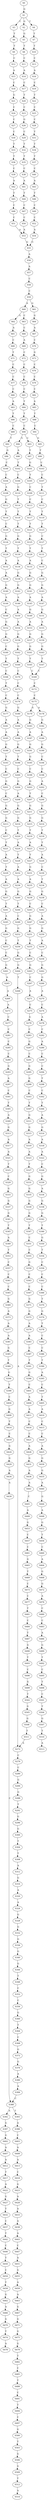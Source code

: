 strict digraph  {
	S0 -> S1 [ label = G ];
	S1 -> S2 [ label = G ];
	S1 -> S3 [ label = C ];
	S1 -> S4 [ label = T ];
	S2 -> S5 [ label = G ];
	S3 -> S6 [ label = T ];
	S4 -> S7 [ label = T ];
	S5 -> S8 [ label = T ];
	S6 -> S9 [ label = T ];
	S7 -> S10 [ label = T ];
	S8 -> S11 [ label = C ];
	S9 -> S12 [ label = C ];
	S10 -> S13 [ label = C ];
	S11 -> S14 [ label = A ];
	S12 -> S15 [ label = A ];
	S13 -> S16 [ label = A ];
	S14 -> S17 [ label = C ];
	S15 -> S18 [ label = C ];
	S16 -> S19 [ label = C ];
	S17 -> S20 [ label = T ];
	S18 -> S21 [ label = G ];
	S19 -> S22 [ label = T ];
	S20 -> S23 [ label = C ];
	S21 -> S24 [ label = C ];
	S22 -> S25 [ label = C ];
	S23 -> S26 [ label = G ];
	S24 -> S27 [ label = C ];
	S25 -> S28 [ label = C ];
	S26 -> S29 [ label = C ];
	S27 -> S30 [ label = C ];
	S28 -> S31 [ label = T ];
	S29 -> S32 [ label = T ];
	S30 -> S33 [ label = T ];
	S31 -> S34 [ label = T ];
	S32 -> S35 [ label = T ];
	S33 -> S36 [ label = T ];
	S34 -> S37 [ label = T ];
	S35 -> S38 [ label = C ];
	S36 -> S39 [ label = C ];
	S37 -> S40 [ label = C ];
	S38 -> S41 [ label = A ];
	S39 -> S42 [ label = A ];
	S40 -> S43 [ label = A ];
	S41 -> S44 [ label = T ];
	S42 -> S45 [ label = T ];
	S43 -> S46 [ label = T ];
	S44 -> S47 [ label = C ];
	S45 -> S48 [ label = C ];
	S46 -> S49 [ label = C ];
	S47 -> S50 [ label = C ];
	S48 -> S51 [ label = C ];
	S49 -> S52 [ label = C ];
	S50 -> S53 [ label = A ];
	S51 -> S53 [ label = A ];
	S52 -> S54 [ label = A ];
	S53 -> S55 [ label = G ];
	S54 -> S55 [ label = G ];
	S55 -> S56 [ label = A ];
	S56 -> S57 [ label = A ];
	S57 -> S58 [ label = C ];
	S58 -> S59 [ label = C ];
	S59 -> S60 [ label = A ];
	S59 -> S61 [ label = G ];
	S60 -> S62 [ label = G ];
	S60 -> S63 [ label = C ];
	S61 -> S64 [ label = G ];
	S62 -> S65 [ label = A ];
	S63 -> S66 [ label = C ];
	S64 -> S67 [ label = A ];
	S65 -> S68 [ label = C ];
	S66 -> S69 [ label = A ];
	S67 -> S70 [ label = C ];
	S68 -> S71 [ label = T ];
	S69 -> S72 [ label = C ];
	S70 -> S73 [ label = G ];
	S71 -> S74 [ label = C ];
	S72 -> S75 [ label = C ];
	S73 -> S76 [ label = C ];
	S74 -> S77 [ label = C ];
	S75 -> S78 [ label = C ];
	S76 -> S79 [ label = C ];
	S77 -> S80 [ label = C ];
	S78 -> S81 [ label = C ];
	S79 -> S82 [ label = C ];
	S80 -> S83 [ label = A ];
	S81 -> S84 [ label = T ];
	S82 -> S85 [ label = A ];
	S83 -> S86 [ label = T ];
	S84 -> S87 [ label = T ];
	S85 -> S88 [ label = T ];
	S86 -> S89 [ label = C ];
	S87 -> S90 [ label = C ];
	S88 -> S91 [ label = C ];
	S89 -> S92 [ label = T ];
	S90 -> S93 [ label = C ];
	S90 -> S94 [ label = G ];
	S91 -> S95 [ label = G ];
	S92 -> S96 [ label = G ];
	S93 -> S97 [ label = T ];
	S94 -> S98 [ label = A ];
	S95 -> S99 [ label = T ];
	S96 -> S100 [ label = C ];
	S97 -> S101 [ label = G ];
	S98 -> S102 [ label = T ];
	S99 -> S103 [ label = C ];
	S100 -> S104 [ label = C ];
	S101 -> S105 [ label = T ];
	S102 -> S106 [ label = C ];
	S103 -> S107 [ label = C ];
	S104 -> S108 [ label = A ];
	S105 -> S109 [ label = C ];
	S106 -> S110 [ label = G ];
	S107 -> S111 [ label = T ];
	S108 -> S112 [ label = G ];
	S109 -> S113 [ label = C ];
	S110 -> S114 [ label = T ];
	S111 -> S115 [ label = C ];
	S112 -> S116 [ label = T ];
	S113 -> S117 [ label = T ];
	S114 -> S118 [ label = T ];
	S115 -> S119 [ label = T ];
	S116 -> S120 [ label = C ];
	S117 -> S121 [ label = T ];
	S118 -> S122 [ label = T ];
	S119 -> S123 [ label = T ];
	S120 -> S124 [ label = G ];
	S121 -> S125 [ label = G ];
	S122 -> S126 [ label = G ];
	S123 -> S127 [ label = C ];
	S124 -> S128 [ label = T ];
	S125 -> S129 [ label = T ];
	S126 -> S130 [ label = T ];
	S127 -> S131 [ label = T ];
	S128 -> S132 [ label = A ];
	S129 -> S133 [ label = A ];
	S130 -> S134 [ label = A ];
	S131 -> S135 [ label = C ];
	S132 -> S136 [ label = A ];
	S133 -> S137 [ label = G ];
	S134 -> S138 [ label = G ];
	S135 -> S139 [ label = G ];
	S136 -> S140 [ label = G ];
	S137 -> S141 [ label = G ];
	S138 -> S142 [ label = G ];
	S139 -> S143 [ label = G ];
	S140 -> S144 [ label = A ];
	S141 -> S145 [ label = A ];
	S142 -> S146 [ label = A ];
	S143 -> S147 [ label = A ];
	S144 -> S148 [ label = C ];
	S145 -> S149 [ label = G ];
	S146 -> S150 [ label = A ];
	S147 -> S151 [ label = G ];
	S148 -> S152 [ label = G ];
	S149 -> S153 [ label = A ];
	S150 -> S154 [ label = A ];
	S151 -> S155 [ label = A ];
	S152 -> S156 [ label = G ];
	S153 -> S157 [ label = G ];
	S154 -> S158 [ label = G ];
	S155 -> S159 [ label = G ];
	S156 -> S160 [ label = C ];
	S157 -> S161 [ label = G ];
	S158 -> S162 [ label = G ];
	S159 -> S163 [ label = G ];
	S160 -> S164 [ label = T ];
	S161 -> S165 [ label = T ];
	S162 -> S166 [ label = T ];
	S163 -> S167 [ label = T ];
	S164 -> S168 [ label = C ];
	S165 -> S169 [ label = C ];
	S166 -> S170 [ label = C ];
	S167 -> S169 [ label = C ];
	S168 -> S171 [ label = T ];
	S169 -> S172 [ label = C ];
	S170 -> S173 [ label = C ];
	S171 -> S174 [ label = C ];
	S172 -> S175 [ label = C ];
	S173 -> S176 [ label = C ];
	S174 -> S177 [ label = G ];
	S175 -> S178 [ label = A ];
	S175 -> S179 [ label = G ];
	S176 -> S180 [ label = G ];
	S177 -> S181 [ label = A ];
	S178 -> S182 [ label = G ];
	S179 -> S183 [ label = G ];
	S180 -> S184 [ label = A ];
	S181 -> S185 [ label = A ];
	S182 -> S186 [ label = A ];
	S183 -> S187 [ label = A ];
	S184 -> S188 [ label = A ];
	S185 -> S189 [ label = G ];
	S186 -> S190 [ label = G ];
	S187 -> S191 [ label = G ];
	S188 -> S192 [ label = G ];
	S189 -> S193 [ label = T ];
	S190 -> S194 [ label = C ];
	S191 -> S195 [ label = G ];
	S192 -> S196 [ label = T ];
	S193 -> S197 [ label = C ];
	S194 -> S198 [ label = C ];
	S195 -> S199 [ label = C ];
	S196 -> S200 [ label = C ];
	S197 -> S201 [ label = G ];
	S198 -> S202 [ label = A ];
	S199 -> S203 [ label = G ];
	S200 -> S204 [ label = G ];
	S201 -> S205 [ label = C ];
	S202 -> S206 [ label = C ];
	S203 -> S207 [ label = T ];
	S204 -> S208 [ label = A ];
	S205 -> S209 [ label = G ];
	S206 -> S210 [ label = G ];
	S207 -> S211 [ label = G ];
	S208 -> S212 [ label = G ];
	S209 -> S213 [ label = G ];
	S210 -> S214 [ label = G ];
	S211 -> S215 [ label = G ];
	S212 -> S216 [ label = G ];
	S213 -> S217 [ label = C ];
	S214 -> S218 [ label = T ];
	S215 -> S219 [ label = T ];
	S216 -> S220 [ label = T ];
	S217 -> S221 [ label = T ];
	S218 -> S222 [ label = T ];
	S219 -> S223 [ label = A ];
	S220 -> S224 [ label = A ];
	S221 -> S225 [ label = A ];
	S222 -> S226 [ label = A ];
	S223 -> S227 [ label = T ];
	S224 -> S228 [ label = T ];
	S225 -> S229 [ label = T ];
	S226 -> S230 [ label = C ];
	S227 -> S231 [ label = G ];
	S228 -> S232 [ label = A ];
	S229 -> S233 [ label = A ];
	S230 -> S234 [ label = T ];
	S231 -> S235 [ label = A ];
	S232 -> S236 [ label = A ];
	S233 -> S237 [ label = G ];
	S234 -> S238 [ label = G ];
	S235 -> S239 [ label = G ];
	S236 -> S240 [ label = G ];
	S237 -> S241 [ label = T ];
	S238 -> S242 [ label = C ];
	S239 -> S243 [ label = C ];
	S240 -> S244 [ label = T ];
	S241 -> S245 [ label = A ];
	S242 -> S246 [ label = A ];
	S243 -> S247 [ label = G ];
	S244 -> S248 [ label = C ];
	S245 -> S249 [ label = G ];
	S246 -> S250 [ label = G ];
	S247 -> S251 [ label = G ];
	S248 -> S252 [ label = G ];
	S249 -> S253 [ label = C ];
	S250 -> S254 [ label = A ];
	S251 -> S255 [ label = T ];
	S252 -> S256 [ label = T ];
	S253 -> S257 [ label = C ];
	S254 -> S258 [ label = C ];
	S255 -> S259 [ label = C ];
	S256 -> S260 [ label = G ];
	S257 -> S261 [ label = G ];
	S258 -> S262 [ label = G ];
	S259 -> S263 [ label = G ];
	S260 -> S264 [ label = G ];
	S261 -> S265 [ label = A ];
	S262 -> S266 [ label = G ];
	S263 -> S267 [ label = C ];
	S264 -> S268 [ label = T ];
	S265 -> S269 [ label = A ];
	S266 -> S270 [ label = A ];
	S267 -> S271 [ label = A ];
	S268 -> S272 [ label = A ];
	S269 -> S273 [ label = A ];
	S270 -> S274 [ label = C ];
	S271 -> S275 [ label = C ];
	S272 -> S276 [ label = C ];
	S273 -> S277 [ label = C ];
	S274 -> S278 [ label = A ];
	S275 -> S279 [ label = G ];
	S276 -> S280 [ label = C ];
	S277 -> S281 [ label = C ];
	S278 -> S282 [ label = C ];
	S279 -> S283 [ label = C ];
	S280 -> S284 [ label = G ];
	S281 -> S285 [ label = C ];
	S282 -> S286 [ label = A ];
	S283 -> S287 [ label = G ];
	S284 -> S288 [ label = G ];
	S285 -> S289 [ label = C ];
	S286 -> S290 [ label = C ];
	S287 -> S291 [ label = C ];
	S288 -> S292 [ label = T ];
	S289 -> S293 [ label = G ];
	S290 -> S294 [ label = C ];
	S291 -> S295 [ label = G ];
	S292 -> S296 [ label = G ];
	S293 -> S297 [ label = A ];
	S294 -> S298 [ label = T ];
	S295 -> S299 [ label = G ];
	S296 -> S300 [ label = G ];
	S297 -> S301 [ label = C ];
	S298 -> S302 [ label = C ];
	S299 -> S303 [ label = C ];
	S300 -> S304 [ label = T ];
	S301 -> S305 [ label = T ];
	S302 -> S306 [ label = T ];
	S303 -> S307 [ label = T ];
	S304 -> S308 [ label = T ];
	S305 -> S309 [ label = A ];
	S306 -> S310 [ label = A ];
	S307 -> S311 [ label = G ];
	S308 -> S312 [ label = A ];
	S309 -> S313 [ label = G ];
	S310 -> S314 [ label = G ];
	S311 -> S315 [ label = G ];
	S312 -> S316 [ label = G ];
	S313 -> S317 [ label = A ];
	S314 -> S318 [ label = A ];
	S315 -> S319 [ label = A ];
	S316 -> S320 [ label = A ];
	S317 -> S321 [ label = A ];
	S318 -> S322 [ label = A ];
	S319 -> S323 [ label = A ];
	S320 -> S324 [ label = A ];
	S321 -> S325 [ label = T ];
	S322 -> S326 [ label = C ];
	S323 -> S327 [ label = T ];
	S324 -> S328 [ label = G ];
	S325 -> S329 [ label = C ];
	S326 -> S330 [ label = G ];
	S327 -> S331 [ label = G ];
	S328 -> S332 [ label = G ];
	S329 -> S333 [ label = G ];
	S330 -> S334 [ label = A ];
	S331 -> S335 [ label = G ];
	S332 -> S336 [ label = G ];
	S333 -> S337 [ label = G ];
	S334 -> S338 [ label = G ];
	S335 -> S339 [ label = G ];
	S336 -> S340 [ label = G ];
	S337 -> S341 [ label = G ];
	S338 -> S342 [ label = G ];
	S339 -> S343 [ label = G ];
	S340 -> S344 [ label = G ];
	S341 -> S345 [ label = T ];
	S342 -> S346 [ label = T ];
	S343 -> S347 [ label = T ];
	S344 -> S348 [ label = T ];
	S345 -> S349 [ label = A ];
	S346 -> S350 [ label = G ];
	S347 -> S351 [ label = C ];
	S348 -> S352 [ label = C ];
	S349 -> S353 [ label = T ];
	S350 -> S354 [ label = T ];
	S351 -> S355 [ label = C ];
	S352 -> S356 [ label = C ];
	S353 -> S357 [ label = C ];
	S354 -> S358 [ label = C ];
	S355 -> S359 [ label = G ];
	S356 -> S360 [ label = G ];
	S357 -> S361 [ label = C ];
	S358 -> S362 [ label = C ];
	S359 -> S363 [ label = C ];
	S360 -> S364 [ label = T ];
	S361 -> S365 [ label = C ];
	S362 -> S366 [ label = C ];
	S363 -> S367 [ label = C ];
	S364 -> S368 [ label = C ];
	S365 -> S369 [ label = G ];
	S366 -> S370 [ label = T ];
	S367 -> S371 [ label = G ];
	S368 -> S372 [ label = G ];
	S369 -> S373 [ label = A ];
	S370 -> S374 [ label = G ];
	S371 -> S375 [ label = G ];
	S372 -> S376 [ label = G ];
	S373 -> S377 [ label = A ];
	S374 -> S378 [ label = T ];
	S375 -> S379 [ label = A ];
	S376 -> S380 [ label = A ];
	S377 -> S381 [ label = A ];
	S378 -> S382 [ label = C ];
	S379 -> S383 [ label = A ];
	S380 -> S384 [ label = A ];
	S381 -> S385 [ label = G ];
	S382 -> S386 [ label = C ];
	S383 -> S387 [ label = C ];
	S384 -> S388 [ label = C ];
	S385 -> S389 [ label = T ];
	S386 -> S390 [ label = T ];
	S387 -> S391 [ label = T ];
	S388 -> S392 [ label = A ];
	S388 -> S393 [ label = T ];
	S389 -> S394 [ label = G ];
	S390 -> S395 [ label = A ];
	S391 -> S396 [ label = G ];
	S392 -> S397 [ label = G ];
	S393 -> S398 [ label = A ];
	S394 -> S399 [ label = T ];
	S395 -> S400 [ label = C ];
	S396 -> S401 [ label = C ];
	S397 -> S402 [ label = G ];
	S398 -> S403 [ label = C ];
	S399 -> S404 [ label = C ];
	S400 -> S405 [ label = T ];
	S401 -> S406 [ label = A ];
	S402 -> S407 [ label = A ];
	S403 -> S408 [ label = A ];
	S404 -> S409 [ label = G ];
	S405 -> S410 [ label = A ];
	S406 -> S411 [ label = A ];
	S407 -> S412 [ label = A ];
	S408 -> S413 [ label = A ];
	S409 -> S414 [ label = T ];
	S410 -> S415 [ label = C ];
	S411 -> S416 [ label = C ];
	S412 -> S417 [ label = T ];
	S413 -> S418 [ label = C ];
	S414 -> S419 [ label = C ];
	S415 -> S420 [ label = C ];
	S416 -> S421 [ label = C ];
	S417 -> S422 [ label = A ];
	S418 -> S423 [ label = G ];
	S419 -> S424 [ label = G ];
	S420 -> S425 [ label = A ];
	S421 -> S426 [ label = A ];
	S422 -> S427 [ label = G ];
	S423 -> S428 [ label = A ];
	S424 -> S429 [ label = G ];
	S425 -> S430 [ label = G ];
	S426 -> S431 [ label = G ];
	S427 -> S432 [ label = T ];
	S428 -> S433 [ label = A ];
	S429 -> S434 [ label = A ];
	S430 -> S435 [ label = G ];
	S431 -> S436 [ label = A ];
	S432 -> S437 [ label = C ];
	S433 -> S438 [ label = A ];
	S434 -> S439 [ label = A ];
	S435 -> S440 [ label = A ];
	S436 -> S441 [ label = A ];
	S437 -> S442 [ label = T ];
	S438 -> S443 [ label = A ];
	S439 -> S388 [ label = C ];
	S440 -> S444 [ label = G ];
	S441 -> S445 [ label = C ];
	S442 -> S446 [ label = C ];
	S443 -> S447 [ label = C ];
	S444 -> S448 [ label = A ];
	S445 -> S449 [ label = A ];
	S446 -> S450 [ label = T ];
	S447 -> S451 [ label = A ];
	S448 -> S452 [ label = G ];
	S449 -> S453 [ label = G ];
	S450 -> S454 [ label = C ];
	S451 -> S455 [ label = G ];
	S452 -> S456 [ label = T ];
	S453 -> S457 [ label = C ];
	S454 -> S458 [ label = T ];
	S455 -> S459 [ label = A ];
	S456 -> S460 [ label = C ];
	S457 -> S461 [ label = C ];
	S458 -> S462 [ label = G ];
	S459 -> S463 [ label = A ];
	S460 -> S464 [ label = A ];
	S461 -> S465 [ label = G ];
	S462 -> S466 [ label = A ];
	S463 -> S467 [ label = G ];
	S464 -> S468 [ label = G ];
	S465 -> S469 [ label = T ];
	S466 -> S470 [ label = G ];
	S467 -> S471 [ label = G ];
	S468 -> S472 [ label = G ];
	S469 -> S473 [ label = C ];
	S470 -> S474 [ label = T ];
	S471 -> S475 [ label = G ];
	S472 -> S476 [ label = A ];
	S473 -> S477 [ label = C ];
	S474 -> S478 [ label = A ];
	S475 -> S479 [ label = G ];
	S476 -> S480 [ label = C ];
	S477 -> S481 [ label = T ];
	S479 -> S482 [ label = T ];
	S480 -> S483 [ label = C ];
	S481 -> S484 [ label = C ];
	S482 -> S485 [ label = C ];
	S483 -> S486 [ label = A ];
	S484 -> S487 [ label = T ];
	S485 -> S488 [ label = T ];
	S486 -> S489 [ label = G ];
	S487 -> S490 [ label = G ];
	S488 -> S491 [ label = C ];
	S489 -> S492 [ label = T ];
	S490 -> S493 [ label = T ];
	S491 -> S494 [ label = T ];
	S492 -> S495 [ label = C ];
	S493 -> S496 [ label = C ];
	S494 -> S497 [ label = C ];
	S495 -> S498 [ label = T ];
	S496 -> S499 [ label = G ];
	S497 -> S500 [ label = G ];
	S498 -> S501 [ label = C ];
	S499 -> S502 [ label = T ];
	S500 -> S503 [ label = T ];
	S501 -> S504 [ label = T ];
	S502 -> S505 [ label = G ];
	S503 -> S506 [ label = G ];
	S504 -> S507 [ label = G ];
	S505 -> S508 [ label = G ];
	S506 -> S509 [ label = G ];
	S507 -> S510 [ label = T ];
	S508 -> S511 [ label = T ];
	S509 -> S512 [ label = T ];
	S510 -> S513 [ label = A ];
	S511 -> S272 [ label = A ];
	S512 -> S514 [ label = A ];
}
